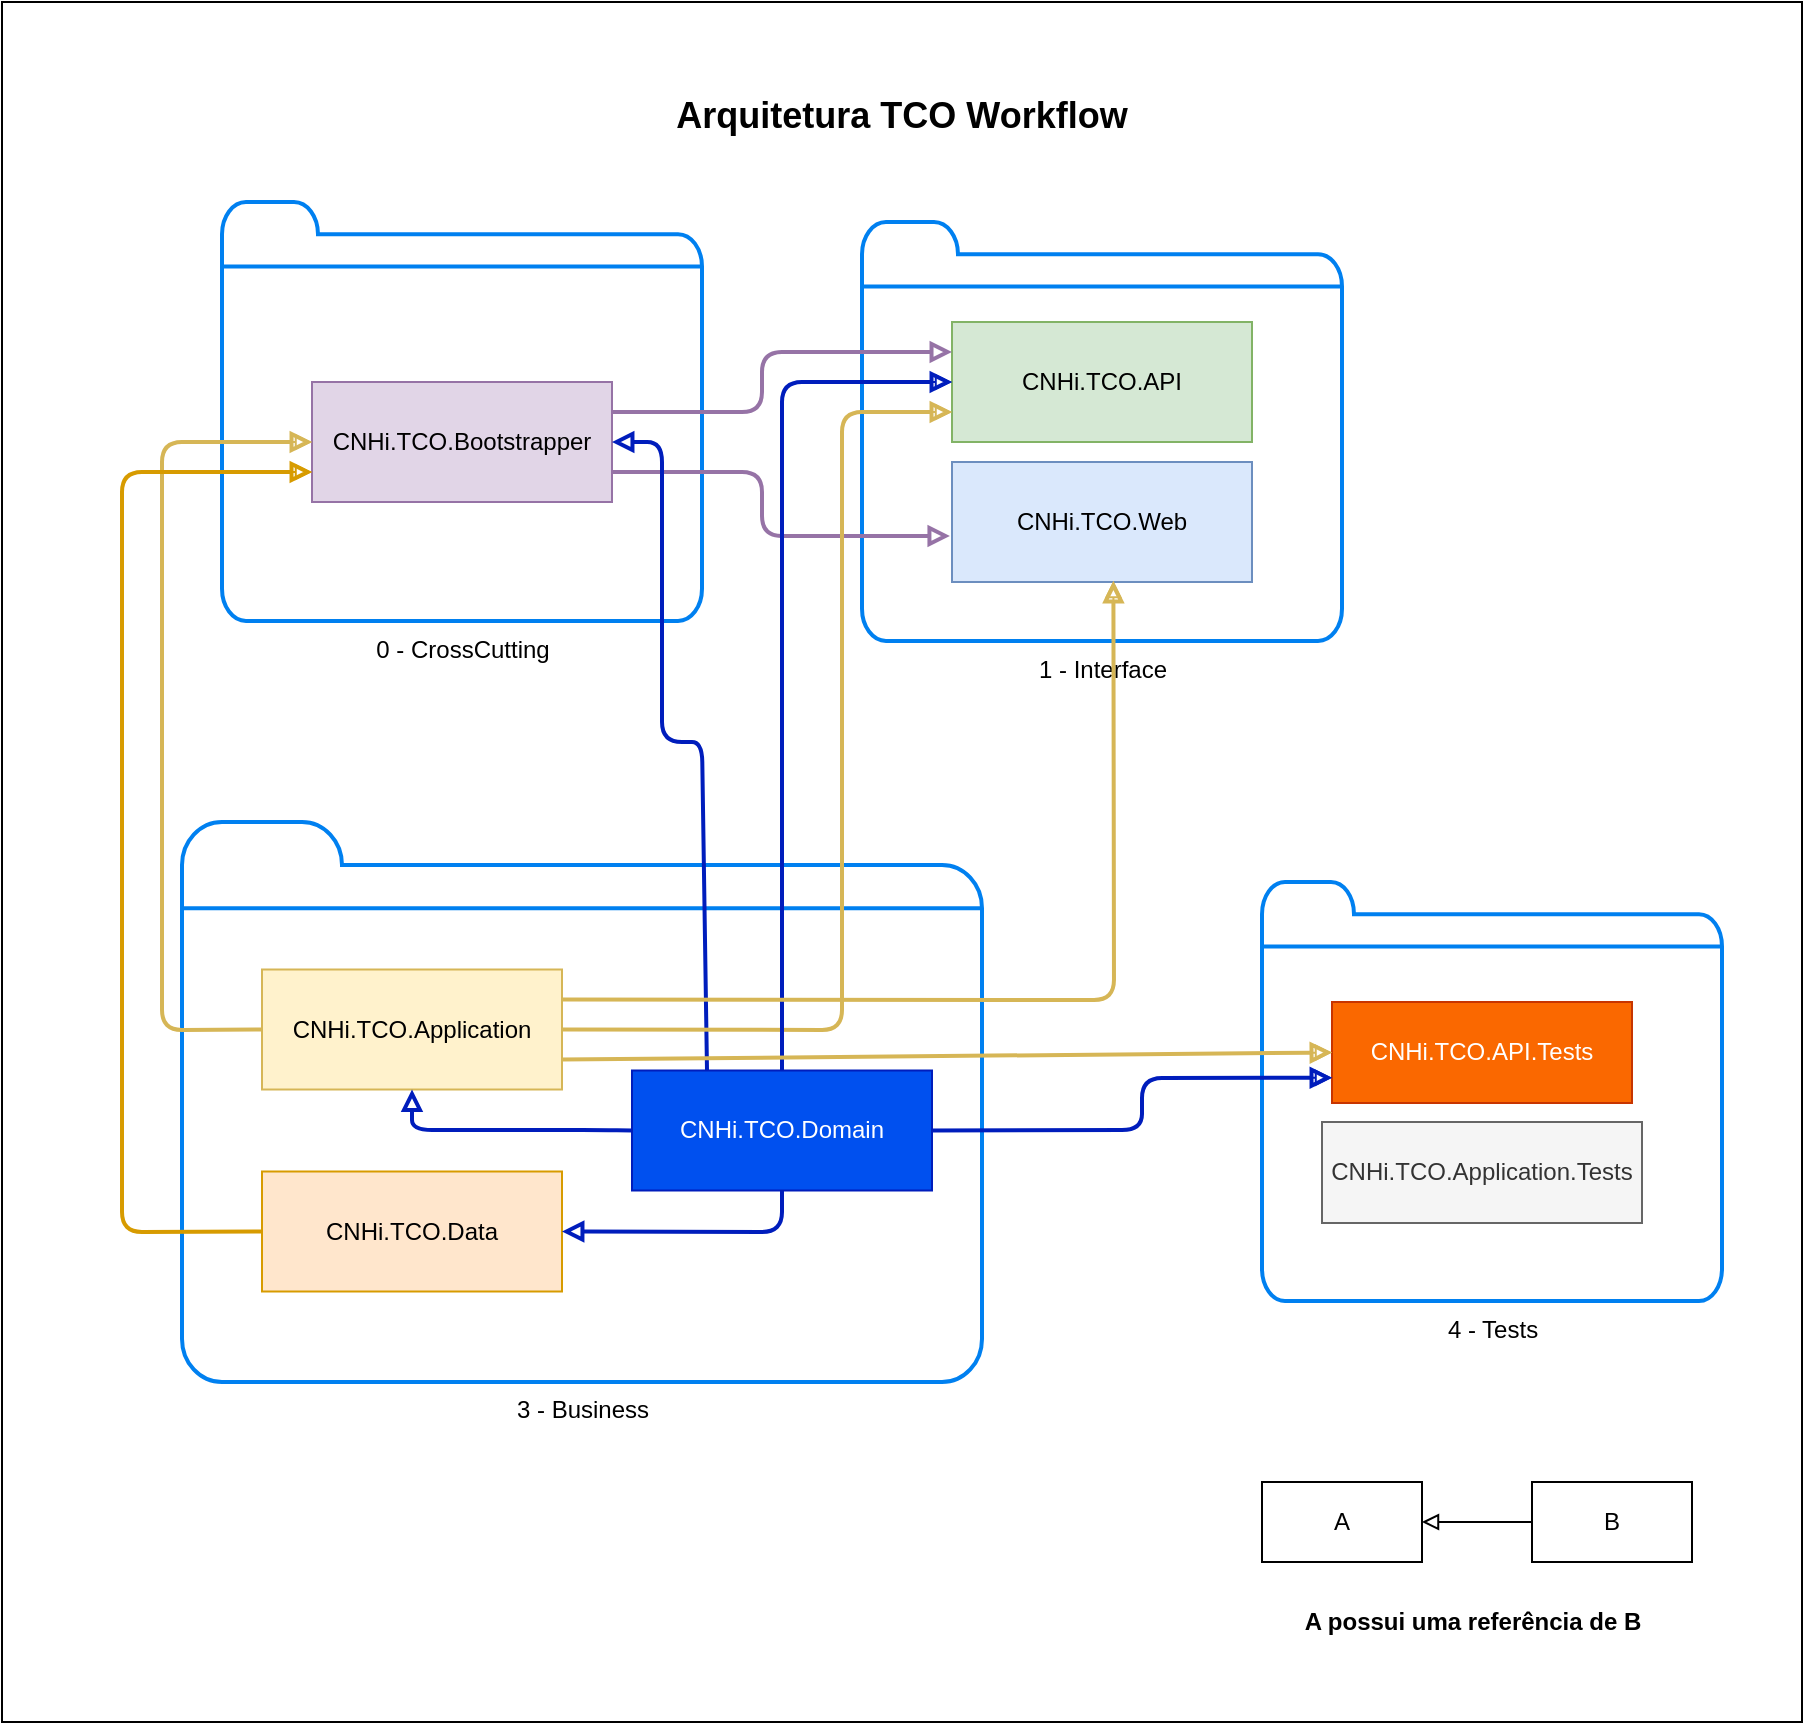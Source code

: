 <mxfile version="14.1.9" type="github">
  <diagram id="R2lEEEUBdFMjLlhIrx00" name="Page-1">
    <mxGraphModel dx="1422" dy="838" grid="1" gridSize="10" guides="1" tooltips="1" connect="1" arrows="1" fold="1" page="1" pageScale="1" pageWidth="850" pageHeight="1100" math="0" shadow="0" extFonts="Permanent Marker^https://fonts.googleapis.com/css?family=Permanent+Marker">
      <root>
        <mxCell id="0" />
        <mxCell id="1" parent="0" />
        <mxCell id="OcGJxq81f3Ys6YSOsxj8-47" value="" style="rounded=0;whiteSpace=wrap;html=1;" vertex="1" parent="1">
          <mxGeometry x="20" y="10" width="900" height="860" as="geometry" />
        </mxCell>
        <mxCell id="OcGJxq81f3Ys6YSOsxj8-2" value="0 - CrossCutting" style="html=1;verticalLabelPosition=bottom;align=center;labelBackgroundColor=#ffffff;verticalAlign=top;strokeWidth=2;strokeColor=#0080F0;shadow=0;dashed=0;shape=mxgraph.ios7.icons.folder;" vertex="1" parent="1">
          <mxGeometry x="130" y="110" width="240" height="209.5" as="geometry" />
        </mxCell>
        <mxCell id="OcGJxq81f3Ys6YSOsxj8-3" value="CNHi.TCO.Bootstrapper" style="rounded=0;whiteSpace=wrap;html=1;fillColor=#e1d5e7;strokeColor=#9673a6;" vertex="1" parent="1">
          <mxGeometry x="175" y="200" width="150" height="60" as="geometry" />
        </mxCell>
        <mxCell id="OcGJxq81f3Ys6YSOsxj8-4" value="1 - Interface" style="html=1;verticalLabelPosition=bottom;align=center;labelBackgroundColor=#ffffff;verticalAlign=top;strokeWidth=2;strokeColor=#0080F0;shadow=0;dashed=0;shape=mxgraph.ios7.icons.folder;" vertex="1" parent="1">
          <mxGeometry x="450" y="120" width="240" height="209.5" as="geometry" />
        </mxCell>
        <mxCell id="OcGJxq81f3Ys6YSOsxj8-5" value="CNHi.TCO.API" style="rounded=0;whiteSpace=wrap;html=1;fillColor=#d5e8d4;strokeColor=#82b366;" vertex="1" parent="1">
          <mxGeometry x="495" y="170" width="150" height="60" as="geometry" />
        </mxCell>
        <mxCell id="OcGJxq81f3Ys6YSOsxj8-6" value="CNHi.TCO.Web" style="rounded=0;whiteSpace=wrap;html=1;fillColor=#dae8fc;strokeColor=#6c8ebf;" vertex="1" parent="1">
          <mxGeometry x="495" y="240" width="150" height="60" as="geometry" />
        </mxCell>
        <mxCell id="OcGJxq81f3Ys6YSOsxj8-7" value="" style="endArrow=none;html=1;exitX=0;exitY=0.25;exitDx=0;exitDy=0;entryX=1;entryY=0.25;entryDx=0;entryDy=0;fillColor=#e1d5e7;strokeColor=#9673a6;startArrow=block;startFill=0;endFill=0;strokeWidth=2;" edge="1" parent="1" source="OcGJxq81f3Ys6YSOsxj8-5" target="OcGJxq81f3Ys6YSOsxj8-3">
          <mxGeometry width="50" height="50" relative="1" as="geometry">
            <mxPoint x="200" y="490" as="sourcePoint" />
            <mxPoint x="250" y="440" as="targetPoint" />
            <Array as="points">
              <mxPoint x="400" y="185" />
              <mxPoint x="400" y="215" />
            </Array>
          </mxGeometry>
        </mxCell>
        <mxCell id="OcGJxq81f3Ys6YSOsxj8-9" value="" style="endArrow=none;html=1;entryX=1;entryY=0.75;entryDx=0;entryDy=0;exitX=-0.007;exitY=0.617;exitDx=0;exitDy=0;exitPerimeter=0;fillColor=#e1d5e7;strokeColor=#9673a6;startArrow=block;startFill=0;endFill=0;strokeWidth=2;" edge="1" parent="1" source="OcGJxq81f3Ys6YSOsxj8-6" target="OcGJxq81f3Ys6YSOsxj8-3">
          <mxGeometry width="50" height="50" relative="1" as="geometry">
            <mxPoint x="400" y="360" as="sourcePoint" />
            <mxPoint x="450" y="310" as="targetPoint" />
            <Array as="points">
              <mxPoint x="400" y="277" />
              <mxPoint x="400" y="245" />
            </Array>
          </mxGeometry>
        </mxCell>
        <mxCell id="OcGJxq81f3Ys6YSOsxj8-14" value="3 - Business" style="html=1;verticalLabelPosition=bottom;align=center;labelBackgroundColor=#ffffff;verticalAlign=top;strokeWidth=2;strokeColor=#0080F0;shadow=0;dashed=0;shape=mxgraph.ios7.icons.folder;" vertex="1" parent="1">
          <mxGeometry x="110" y="420" width="400" height="280" as="geometry" />
        </mxCell>
        <mxCell id="OcGJxq81f3Ys6YSOsxj8-15" value="CNHi.TCO.Application" style="rounded=0;whiteSpace=wrap;html=1;fillColor=#fff2cc;strokeColor=#d6b656;" vertex="1" parent="1">
          <mxGeometry x="150" y="493.75" width="150" height="60" as="geometry" />
        </mxCell>
        <mxCell id="OcGJxq81f3Ys6YSOsxj8-16" value="CNHi.TCO.Data" style="rounded=0;whiteSpace=wrap;html=1;fillColor=#ffe6cc;strokeColor=#d79b00;" vertex="1" parent="1">
          <mxGeometry x="150" y="594.75" width="150" height="60" as="geometry" />
        </mxCell>
        <mxCell id="OcGJxq81f3Ys6YSOsxj8-17" value="" style="endArrow=none;html=1;exitX=0;exitY=0.5;exitDx=0;exitDy=0;entryX=0;entryY=0.5;entryDx=0;entryDy=0;fillColor=#fff2cc;strokeColor=#d6b656;startArrow=block;startFill=0;endFill=0;" edge="1" parent="1" source="OcGJxq81f3Ys6YSOsxj8-3" target="OcGJxq81f3Ys6YSOsxj8-15">
          <mxGeometry width="50" height="50" relative="1" as="geometry">
            <mxPoint x="340" y="400" as="sourcePoint" />
            <mxPoint x="390" y="350" as="targetPoint" />
            <Array as="points">
              <mxPoint x="100" y="230" />
              <mxPoint x="100" y="524" />
            </Array>
          </mxGeometry>
        </mxCell>
        <mxCell id="OcGJxq81f3Ys6YSOsxj8-18" value="" style="endArrow=none;html=1;exitX=0;exitY=0.75;exitDx=0;exitDy=0;entryX=0;entryY=0.5;entryDx=0;entryDy=0;fillColor=#ffe6cc;strokeColor=#d79b00;rounded=1;startArrow=block;startFill=0;endFill=0;" edge="1" parent="1" source="OcGJxq81f3Ys6YSOsxj8-3" target="OcGJxq81f3Ys6YSOsxj8-16">
          <mxGeometry width="50" height="50" relative="1" as="geometry">
            <mxPoint x="340" y="400" as="sourcePoint" />
            <mxPoint x="390" y="350" as="targetPoint" />
            <Array as="points">
              <mxPoint x="80" y="245" />
              <mxPoint x="80" y="625" />
            </Array>
          </mxGeometry>
        </mxCell>
        <mxCell id="OcGJxq81f3Ys6YSOsxj8-19" value="CNHi.TCO.Domain" style="rounded=0;whiteSpace=wrap;html=1;fillColor=#0050ef;strokeColor=#001DBC;fontColor=#ffffff;" vertex="1" parent="1">
          <mxGeometry x="335" y="544.25" width="150" height="60" as="geometry" />
        </mxCell>
        <mxCell id="OcGJxq81f3Ys6YSOsxj8-20" value="" style="endArrow=none;html=1;exitX=1;exitY=0.5;exitDx=0;exitDy=0;entryX=0.25;entryY=0;entryDx=0;entryDy=0;fillColor=#0050ef;strokeColor=#001DBC;startArrow=block;startFill=0;endFill=0;strokeWidth=2;" edge="1" parent="1" source="OcGJxq81f3Ys6YSOsxj8-3" target="OcGJxq81f3Ys6YSOsxj8-19">
          <mxGeometry width="50" height="50" relative="1" as="geometry">
            <mxPoint x="180" y="230" as="sourcePoint" />
            <mxPoint x="410" y="550" as="targetPoint" />
            <Array as="points">
              <mxPoint x="350" y="230" />
              <mxPoint x="350" y="380" />
              <mxPoint x="370" y="380" />
            </Array>
          </mxGeometry>
        </mxCell>
        <mxCell id="OcGJxq81f3Ys6YSOsxj8-21" value="" style="endArrow=none;html=1;exitX=0;exitY=0.75;exitDx=0;exitDy=0;entryX=1;entryY=0.5;entryDx=0;entryDy=0;fillColor=#fff2cc;strokeColor=#d6b656;startArrow=block;startFill=0;endFill=0;" edge="1" parent="1" source="OcGJxq81f3Ys6YSOsxj8-5" target="OcGJxq81f3Ys6YSOsxj8-15">
          <mxGeometry width="50" height="50" relative="1" as="geometry">
            <mxPoint x="470" y="400" as="sourcePoint" />
            <mxPoint x="520" y="350" as="targetPoint" />
            <Array as="points">
              <mxPoint x="440" y="215" />
              <mxPoint x="440" y="524" />
            </Array>
          </mxGeometry>
        </mxCell>
        <mxCell id="OcGJxq81f3Ys6YSOsxj8-22" value="" style="endArrow=none;html=1;exitX=0;exitY=0.5;exitDx=0;exitDy=0;fillColor=#0050ef;strokeColor=#001DBC;startArrow=block;startFill=0;endFill=0;" edge="1" parent="1" source="OcGJxq81f3Ys6YSOsxj8-5">
          <mxGeometry width="50" height="50" relative="1" as="geometry">
            <mxPoint x="490" y="200" as="sourcePoint" />
            <mxPoint x="410" y="544" as="targetPoint" />
            <Array as="points">
              <mxPoint x="410" y="200" />
            </Array>
          </mxGeometry>
        </mxCell>
        <mxCell id="OcGJxq81f3Ys6YSOsxj8-23" value="" style="endArrow=none;html=1;exitX=0.538;exitY=0.992;exitDx=0;exitDy=0;entryX=1;entryY=0.25;entryDx=0;entryDy=0;exitPerimeter=0;fillColor=#fff2cc;strokeColor=#d6b656;startArrow=block;startFill=0;endFill=0;" edge="1" parent="1" source="OcGJxq81f3Ys6YSOsxj8-6" target="OcGJxq81f3Ys6YSOsxj8-15">
          <mxGeometry width="50" height="50" relative="1" as="geometry">
            <mxPoint x="340" y="380" as="sourcePoint" />
            <mxPoint x="390" y="330" as="targetPoint" />
            <Array as="points">
              <mxPoint x="576" y="509" />
            </Array>
          </mxGeometry>
        </mxCell>
        <mxCell id="OcGJxq81f3Ys6YSOsxj8-24" value="" style="endArrow=none;html=1;entryX=0;entryY=0.5;entryDx=0;entryDy=0;exitX=0.5;exitY=1;exitDx=0;exitDy=0;fillColor=#0050ef;strokeColor=#001DBC;startArrow=block;startFill=0;endFill=0;strokeWidth=2;" edge="1" parent="1" source="OcGJxq81f3Ys6YSOsxj8-15" target="OcGJxq81f3Ys6YSOsxj8-19">
          <mxGeometry width="50" height="50" relative="1" as="geometry">
            <mxPoint x="410" y="534.75" as="sourcePoint" />
            <mxPoint x="460" y="484.75" as="targetPoint" />
            <Array as="points">
              <mxPoint x="225" y="574" />
              <mxPoint x="320" y="574" />
            </Array>
          </mxGeometry>
        </mxCell>
        <mxCell id="OcGJxq81f3Ys6YSOsxj8-25" value="" style="endArrow=none;html=1;exitX=1;exitY=0.5;exitDx=0;exitDy=0;entryX=0.5;entryY=1;entryDx=0;entryDy=0;fillColor=#0050ef;strokeColor=#001DBC;startArrow=block;startFill=0;endFill=0;strokeWidth=2;" edge="1" parent="1" source="OcGJxq81f3Ys6YSOsxj8-16" target="OcGJxq81f3Ys6YSOsxj8-19">
          <mxGeometry width="50" height="50" relative="1" as="geometry">
            <mxPoint x="650" y="534.75" as="sourcePoint" />
            <mxPoint x="560" y="700" as="targetPoint" />
            <Array as="points">
              <mxPoint x="410" y="625" />
            </Array>
          </mxGeometry>
        </mxCell>
        <mxCell id="OcGJxq81f3Ys6YSOsxj8-26" value="4 - Tests" style="html=1;verticalLabelPosition=bottom;align=center;labelBackgroundColor=#ffffff;verticalAlign=top;strokeWidth=2;strokeColor=#0080F0;shadow=0;dashed=0;shape=mxgraph.ios7.icons.folder;" vertex="1" parent="1">
          <mxGeometry x="650" y="450" width="230" height="209.5" as="geometry" />
        </mxCell>
        <mxCell id="OcGJxq81f3Ys6YSOsxj8-27" value="CNHi.TCO.API.Tests" style="rounded=0;whiteSpace=wrap;html=1;fillColor=#fa6800;strokeColor=#C73500;fontColor=#ffffff;" vertex="1" parent="1">
          <mxGeometry x="685" y="510" width="150" height="50.5" as="geometry" />
        </mxCell>
        <mxCell id="OcGJxq81f3Ys6YSOsxj8-28" value="" style="endArrow=none;html=1;entryX=1;entryY=0.5;entryDx=0;entryDy=0;exitX=0;exitY=0.75;exitDx=0;exitDy=0;fillColor=#0050ef;strokeColor=#001DBC;startArrow=block;startFill=0;endFill=0;" edge="1" parent="1" source="OcGJxq81f3Ys6YSOsxj8-27" target="OcGJxq81f3Ys6YSOsxj8-19">
          <mxGeometry width="50" height="50" relative="1" as="geometry">
            <mxPoint x="460" y="720" as="sourcePoint" />
            <mxPoint x="390" y="540" as="targetPoint" />
            <Array as="points">
              <mxPoint x="590" y="548" />
              <mxPoint x="590" y="574" />
            </Array>
          </mxGeometry>
        </mxCell>
        <mxCell id="OcGJxq81f3Ys6YSOsxj8-29" value="" style="endArrow=none;html=1;exitX=0;exitY=0.5;exitDx=0;exitDy=0;entryX=1;entryY=0.75;entryDx=0;entryDy=0;fillColor=#fff2cc;strokeColor=#d6b656;startArrow=block;startFill=0;endFill=0;" edge="1" parent="1" source="OcGJxq81f3Ys6YSOsxj8-27" target="OcGJxq81f3Ys6YSOsxj8-15">
          <mxGeometry width="50" height="50" relative="1" as="geometry">
            <mxPoint x="500" y="770" as="sourcePoint" />
            <mxPoint x="390" y="540" as="targetPoint" />
          </mxGeometry>
        </mxCell>
        <mxCell id="OcGJxq81f3Ys6YSOsxj8-30" value="CNHi.TCO.Application.Tests" style="rounded=0;whiteSpace=wrap;html=1;fillColor=#f5f5f5;strokeColor=#666666;fontColor=#333333;" vertex="1" parent="1">
          <mxGeometry x="680" y="570" width="160" height="50.5" as="geometry" />
        </mxCell>
        <mxCell id="OcGJxq81f3Ys6YSOsxj8-32" value="A" style="rounded=0;whiteSpace=wrap;html=1;" vertex="1" parent="1">
          <mxGeometry x="650" y="750" width="80" height="40" as="geometry" />
        </mxCell>
        <mxCell id="OcGJxq81f3Ys6YSOsxj8-33" value="B" style="rounded=0;whiteSpace=wrap;html=1;" vertex="1" parent="1">
          <mxGeometry x="785" y="750" width="80" height="40" as="geometry" />
        </mxCell>
        <mxCell id="OcGJxq81f3Ys6YSOsxj8-34" value="" style="endArrow=block;html=1;entryX=1;entryY=0.5;entryDx=0;entryDy=0;exitX=0;exitY=0.5;exitDx=0;exitDy=0;endFill=0;" edge="1" parent="1" source="OcGJxq81f3Ys6YSOsxj8-33" target="OcGJxq81f3Ys6YSOsxj8-32">
          <mxGeometry width="50" height="50" relative="1" as="geometry">
            <mxPoint x="730" y="760" as="sourcePoint" />
            <mxPoint x="780" y="710" as="targetPoint" />
          </mxGeometry>
        </mxCell>
        <mxCell id="OcGJxq81f3Ys6YSOsxj8-36" value="" style="endArrow=none;html=1;exitX=0;exitY=0.5;exitDx=0;exitDy=0;entryX=0;entryY=0.5;entryDx=0;entryDy=0;fillColor=#fff2cc;strokeColor=#d6b656;startArrow=block;startFill=0;endFill=0;strokeWidth=2;" edge="1" parent="1">
          <mxGeometry width="50" height="50" relative="1" as="geometry">
            <mxPoint x="175" y="230.0" as="sourcePoint" />
            <mxPoint x="150" y="523.75" as="targetPoint" />
            <Array as="points">
              <mxPoint x="100" y="230" />
              <mxPoint x="100" y="524" />
            </Array>
          </mxGeometry>
        </mxCell>
        <mxCell id="OcGJxq81f3Ys6YSOsxj8-37" value="" style="endArrow=none;html=1;exitX=0;exitY=0.75;exitDx=0;exitDy=0;entryX=0;entryY=0.5;entryDx=0;entryDy=0;fillColor=#ffe6cc;strokeColor=#d79b00;rounded=1;startArrow=block;startFill=0;endFill=0;strokeWidth=2;" edge="1" parent="1">
          <mxGeometry width="50" height="50" relative="1" as="geometry">
            <mxPoint x="175" y="245.0" as="sourcePoint" />
            <mxPoint x="150" y="624.75" as="targetPoint" />
            <Array as="points">
              <mxPoint x="80" y="245" />
              <mxPoint x="80" y="625" />
            </Array>
          </mxGeometry>
        </mxCell>
        <mxCell id="OcGJxq81f3Ys6YSOsxj8-38" value="" style="endArrow=none;html=1;exitX=0;exitY=0.75;exitDx=0;exitDy=0;entryX=1;entryY=0.5;entryDx=0;entryDy=0;fillColor=#fff2cc;strokeColor=#d6b656;startArrow=block;startFill=0;endFill=0;strokeWidth=2;" edge="1" parent="1">
          <mxGeometry width="50" height="50" relative="1" as="geometry">
            <mxPoint x="495" y="215.0" as="sourcePoint" />
            <mxPoint x="300" y="523.75" as="targetPoint" />
            <Array as="points">
              <mxPoint x="440" y="215" />
              <mxPoint x="440" y="524" />
            </Array>
          </mxGeometry>
        </mxCell>
        <mxCell id="OcGJxq81f3Ys6YSOsxj8-39" value="" style="endArrow=none;html=1;exitX=0;exitY=0.5;exitDx=0;exitDy=0;fillColor=#0050ef;strokeColor=#001DBC;startArrow=block;startFill=0;endFill=0;strokeWidth=2;" edge="1" parent="1">
          <mxGeometry width="50" height="50" relative="1" as="geometry">
            <mxPoint x="495" y="200.0" as="sourcePoint" />
            <mxPoint x="410" y="544" as="targetPoint" />
            <Array as="points">
              <mxPoint x="410" y="200" />
            </Array>
          </mxGeometry>
        </mxCell>
        <mxCell id="OcGJxq81f3Ys6YSOsxj8-40" value="" style="endArrow=none;html=1;exitX=0.538;exitY=0.992;exitDx=0;exitDy=0;entryX=1;entryY=0.25;entryDx=0;entryDy=0;exitPerimeter=0;fillColor=#fff2cc;strokeColor=#d6b656;startArrow=block;startFill=0;endFill=0;strokeWidth=2;" edge="1" parent="1">
          <mxGeometry width="50" height="50" relative="1" as="geometry">
            <mxPoint x="575.7" y="299.52" as="sourcePoint" />
            <mxPoint x="300" y="508.75" as="targetPoint" />
            <Array as="points">
              <mxPoint x="576" y="509" />
            </Array>
          </mxGeometry>
        </mxCell>
        <mxCell id="OcGJxq81f3Ys6YSOsxj8-41" value="" style="endArrow=none;html=1;exitX=0;exitY=0.5;exitDx=0;exitDy=0;entryX=1;entryY=0.75;entryDx=0;entryDy=0;fillColor=#fff2cc;strokeColor=#d6b656;startArrow=block;startFill=0;endFill=0;strokeWidth=2;" edge="1" parent="1">
          <mxGeometry width="50" height="50" relative="1" as="geometry">
            <mxPoint x="685" y="535.25" as="sourcePoint" />
            <mxPoint x="300" y="538.75" as="targetPoint" />
          </mxGeometry>
        </mxCell>
        <mxCell id="OcGJxq81f3Ys6YSOsxj8-42" value="" style="endArrow=none;html=1;entryX=1;entryY=0.5;entryDx=0;entryDy=0;exitX=0;exitY=0.75;exitDx=0;exitDy=0;fillColor=#0050ef;strokeColor=#001DBC;startArrow=block;startFill=0;endFill=0;strokeWidth=2;" edge="1" parent="1">
          <mxGeometry width="50" height="50" relative="1" as="geometry">
            <mxPoint x="685" y="547.875" as="sourcePoint" />
            <mxPoint x="485" y="574.25" as="targetPoint" />
            <Array as="points">
              <mxPoint x="590" y="548" />
              <mxPoint x="590" y="574" />
            </Array>
          </mxGeometry>
        </mxCell>
        <mxCell id="OcGJxq81f3Ys6YSOsxj8-44" value="A possui uma referência de B" style="text;html=1;align=center;verticalAlign=middle;resizable=0;points=[];autosize=1;fontStyle=1" vertex="1" parent="1">
          <mxGeometry x="665" y="810" width="180" height="20" as="geometry" />
        </mxCell>
        <mxCell id="OcGJxq81f3Ys6YSOsxj8-48" value="&lt;h2&gt;&lt;b&gt;Arquitetura TCO Workflow&lt;/b&gt;&lt;/h2&gt;" style="text;html=1;strokeColor=none;fillColor=none;align=center;verticalAlign=middle;whiteSpace=wrap;rounded=0;" vertex="1" parent="1">
          <mxGeometry x="295" y="50" width="350" height="34" as="geometry" />
        </mxCell>
      </root>
    </mxGraphModel>
  </diagram>
</mxfile>
